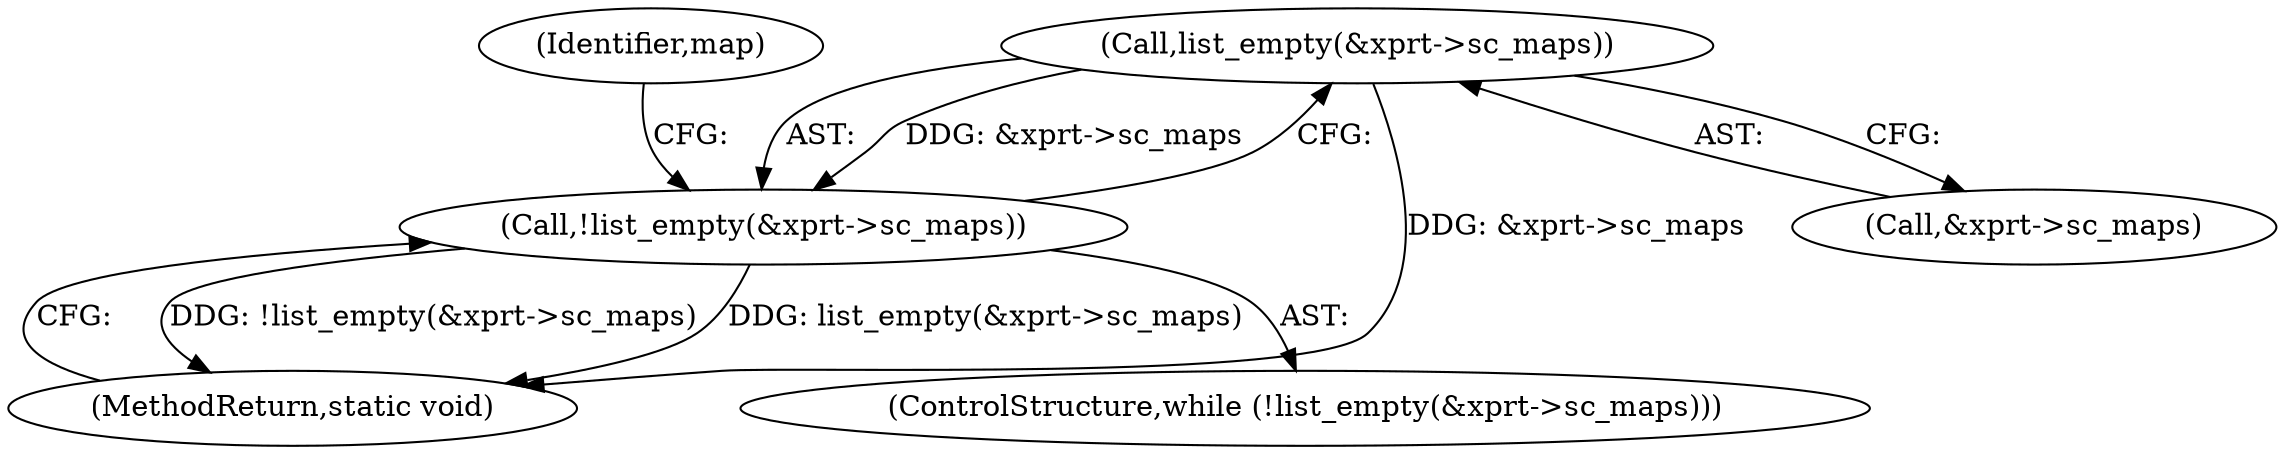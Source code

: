 digraph "1_linux_c70422f760c120480fee4de6c38804c72aa26bc1_45@pointer" {
"1000105" [label="(Call,list_empty(&xprt->sc_maps))"];
"1000104" [label="(Call,!list_empty(&xprt->sc_maps))"];
"1000106" [label="(Call,&xprt->sc_maps)"];
"1000105" [label="(Call,list_empty(&xprt->sc_maps))"];
"1000104" [label="(Call,!list_empty(&xprt->sc_maps))"];
"1000115" [label="(Identifier,map)"];
"1000119" [label="(MethodReturn,static void)"];
"1000103" [label="(ControlStructure,while (!list_empty(&xprt->sc_maps)))"];
"1000105" -> "1000104"  [label="AST: "];
"1000105" -> "1000106"  [label="CFG: "];
"1000106" -> "1000105"  [label="AST: "];
"1000104" -> "1000105"  [label="CFG: "];
"1000105" -> "1000119"  [label="DDG: &xprt->sc_maps"];
"1000105" -> "1000104"  [label="DDG: &xprt->sc_maps"];
"1000104" -> "1000103"  [label="AST: "];
"1000115" -> "1000104"  [label="CFG: "];
"1000119" -> "1000104"  [label="CFG: "];
"1000104" -> "1000119"  [label="DDG: !list_empty(&xprt->sc_maps)"];
"1000104" -> "1000119"  [label="DDG: list_empty(&xprt->sc_maps)"];
}
